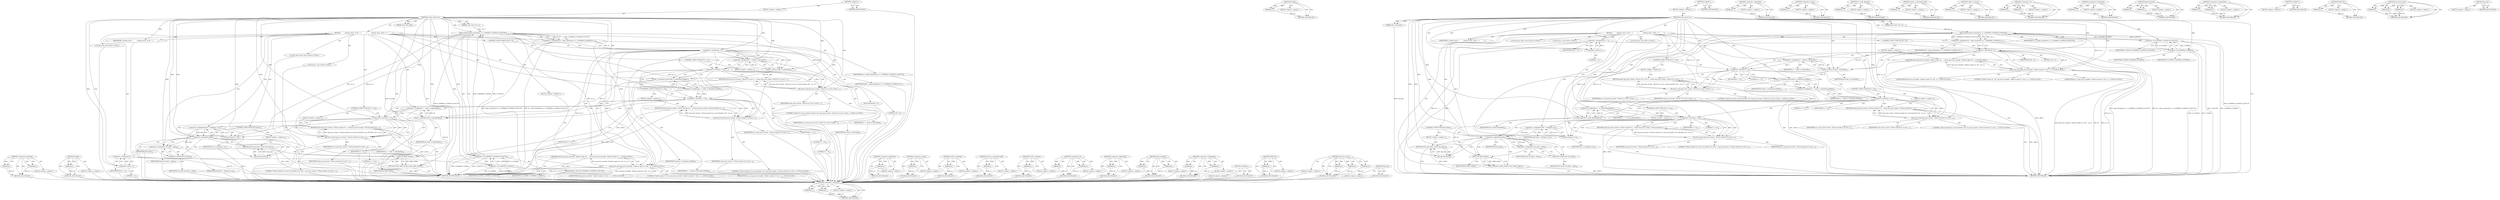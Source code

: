 digraph "log_oom" {
vulnerable_146 [label=<(METHOD,&lt;operator&gt;.lessThan)>];
vulnerable_147 [label=<(PARAM,p1)>];
vulnerable_148 [label=<(PARAM,p2)>];
vulnerable_149 [label=<(BLOCK,&lt;empty&gt;,&lt;empty&gt;)>];
vulnerable_150 [label=<(METHOD_RETURN,ANY)>];
vulnerable_169 [label=<(METHOD,strdup)>];
vulnerable_170 [label=<(PARAM,p1)>];
vulnerable_171 [label=<(BLOCK,&lt;empty&gt;,&lt;empty&gt;)>];
vulnerable_172 [label=<(METHOD_RETURN,ANY)>];
vulnerable_6 [label=<(METHOD,&lt;global&gt;)<SUB>1</SUB>>];
vulnerable_7 [label=<(BLOCK,&lt;empty&gt;,&lt;empty&gt;)<SUB>1</SUB>>];
vulnerable_8 [label=<(METHOD,verify_source_vc)<SUB>1</SUB>>];
vulnerable_9 [label=<(PARAM,char **ret_path)<SUB>1</SUB>>];
vulnerable_10 [label=<(PARAM,const char *src_vc)<SUB>1</SUB>>];
vulnerable_11 [label=<(BLOCK,{
        _cleanup_close_ int fd = -1;
        ...,{
        _cleanup_close_ int fd = -1;
        ...)<SUB>1</SUB>>];
vulnerable_12 [label=<(IDENTIFIER,_cleanup_close_,{
        _cleanup_close_ int fd = -1;
        ...)<SUB>2</SUB>>];
vulnerable_13 [label="<(LOCAL,int fd: int)<SUB>2</SUB>>"];
vulnerable_14 [label=<(&lt;operator&gt;.assignment,fd = -1)<SUB>2</SUB>>];
vulnerable_15 [label=<(IDENTIFIER,fd,fd = -1)<SUB>2</SUB>>];
vulnerable_16 [label=<(&lt;operator&gt;.minus,-1)<SUB>2</SUB>>];
vulnerable_17 [label=<(LITERAL,1,-1)<SUB>2</SUB>>];
vulnerable_18 [label="<(LOCAL,char* path: char*)<SUB>3</SUB>>"];
vulnerable_19 [label="<(LOCAL,int r: int)<SUB>4</SUB>>"];
vulnerable_20 [label=<(&lt;operator&gt;.assignment,fd = open_terminal(src_vc, O_RDWR|O_CLOEXEC|O_N...)<SUB>6</SUB>>];
vulnerable_21 [label=<(IDENTIFIER,fd,fd = open_terminal(src_vc, O_RDWR|O_CLOEXEC|O_N...)<SUB>6</SUB>>];
vulnerable_22 [label=<(open_terminal,open_terminal(src_vc, O_RDWR|O_CLOEXEC|O_NOCTTY))<SUB>6</SUB>>];
vulnerable_23 [label=<(IDENTIFIER,src_vc,open_terminal(src_vc, O_RDWR|O_CLOEXEC|O_NOCTTY))<SUB>6</SUB>>];
vulnerable_24 [label=<(&lt;operator&gt;.or,O_RDWR|O_CLOEXEC|O_NOCTTY)<SUB>6</SUB>>];
vulnerable_25 [label=<(&lt;operator&gt;.or,O_RDWR|O_CLOEXEC)<SUB>6</SUB>>];
vulnerable_26 [label=<(IDENTIFIER,O_RDWR,O_RDWR|O_CLOEXEC)<SUB>6</SUB>>];
vulnerable_27 [label=<(IDENTIFIER,O_CLOEXEC,O_RDWR|O_CLOEXEC)<SUB>6</SUB>>];
vulnerable_28 [label=<(IDENTIFIER,O_NOCTTY,O_RDWR|O_CLOEXEC|O_NOCTTY)<SUB>6</SUB>>];
vulnerable_29 [label=<(CONTROL_STRUCTURE,IF,if (fd &lt; 0))<SUB>7</SUB>>];
vulnerable_30 [label=<(&lt;operator&gt;.lessThan,fd &lt; 0)<SUB>7</SUB>>];
vulnerable_31 [label=<(IDENTIFIER,fd,fd &lt; 0)<SUB>7</SUB>>];
vulnerable_32 [label=<(LITERAL,0,fd &lt; 0)<SUB>7</SUB>>];
vulnerable_33 [label=<(BLOCK,&lt;empty&gt;,&lt;empty&gt;)<SUB>8</SUB>>];
vulnerable_34 [label="<(RETURN,return log_error_errno(fd, &quot;Failed to open %s: ...,return log_error_errno(fd, &quot;Failed to open %s: ...)<SUB>8</SUB>>"];
vulnerable_35 [label="<(log_error_errno,log_error_errno(fd, &quot;Failed to open %s: %m&quot;, sr...)<SUB>8</SUB>>"];
vulnerable_36 [label="<(IDENTIFIER,fd,log_error_errno(fd, &quot;Failed to open %s: %m&quot;, sr...)<SUB>8</SUB>>"];
vulnerable_37 [label="<(LITERAL,&quot;Failed to open %s: %m&quot;,log_error_errno(fd, &quot;Failed to open %s: %m&quot;, sr...)<SUB>8</SUB>>"];
vulnerable_38 [label="<(IDENTIFIER,src_vc,log_error_errno(fd, &quot;Failed to open %s: %m&quot;, sr...)<SUB>8</SUB>>"];
vulnerable_39 [label=<(&lt;operator&gt;.assignment,r = verify_vc_device(fd))<SUB>10</SUB>>];
vulnerable_40 [label=<(IDENTIFIER,r,r = verify_vc_device(fd))<SUB>10</SUB>>];
vulnerable_41 [label=<(verify_vc_device,verify_vc_device(fd))<SUB>10</SUB>>];
vulnerable_42 [label=<(IDENTIFIER,fd,verify_vc_device(fd))<SUB>10</SUB>>];
vulnerable_43 [label=<(CONTROL_STRUCTURE,IF,if (r &lt; 0))<SUB>11</SUB>>];
vulnerable_44 [label=<(&lt;operator&gt;.lessThan,r &lt; 0)<SUB>11</SUB>>];
vulnerable_45 [label=<(IDENTIFIER,r,r &lt; 0)<SUB>11</SUB>>];
vulnerable_46 [label=<(LITERAL,0,r &lt; 0)<SUB>11</SUB>>];
vulnerable_47 [label=<(BLOCK,&lt;empty&gt;,&lt;empty&gt;)<SUB>12</SUB>>];
vulnerable_48 [label=<(RETURN,return log_error_errno(r, &quot;Device %s is not a v...,return log_error_errno(r, &quot;Device %s is not a v...)<SUB>12</SUB>>];
vulnerable_49 [label=<(log_error_errno,log_error_errno(r, &quot;Device %s is not a virtual ...)<SUB>12</SUB>>];
vulnerable_50 [label=<(IDENTIFIER,r,log_error_errno(r, &quot;Device %s is not a virtual ...)<SUB>12</SUB>>];
vulnerable_51 [label="<(LITERAL,&quot;Device %s is not a virtual console: %m&quot;,log_error_errno(r, &quot;Device %s is not a virtual ...)<SUB>12</SUB>>"];
vulnerable_52 [label=<(IDENTIFIER,src_vc,log_error_errno(r, &quot;Device %s is not a virtual ...)<SUB>12</SUB>>];
vulnerable_53 [label=<(&lt;operator&gt;.assignment,r = verify_vc_allocation_byfd(fd))<SUB>14</SUB>>];
vulnerable_54 [label=<(IDENTIFIER,r,r = verify_vc_allocation_byfd(fd))<SUB>14</SUB>>];
vulnerable_55 [label=<(verify_vc_allocation_byfd,verify_vc_allocation_byfd(fd))<SUB>14</SUB>>];
vulnerable_56 [label=<(IDENTIFIER,fd,verify_vc_allocation_byfd(fd))<SUB>14</SUB>>];
vulnerable_57 [label=<(CONTROL_STRUCTURE,IF,if (r &lt; 0))<SUB>15</SUB>>];
vulnerable_58 [label=<(&lt;operator&gt;.lessThan,r &lt; 0)<SUB>15</SUB>>];
vulnerable_59 [label=<(IDENTIFIER,r,r &lt; 0)<SUB>15</SUB>>];
vulnerable_60 [label=<(LITERAL,0,r &lt; 0)<SUB>15</SUB>>];
vulnerable_61 [label=<(BLOCK,&lt;empty&gt;,&lt;empty&gt;)<SUB>16</SUB>>];
vulnerable_62 [label=<(RETURN,return log_error_errno(r, &quot;Virtual console %s i...,return log_error_errno(r, &quot;Virtual console %s i...)<SUB>16</SUB>>];
vulnerable_63 [label=<(log_error_errno,log_error_errno(r, &quot;Virtual console %s is not a...)<SUB>16</SUB>>];
vulnerable_64 [label=<(IDENTIFIER,r,log_error_errno(r, &quot;Virtual console %s is not a...)<SUB>16</SUB>>];
vulnerable_65 [label="<(LITERAL,&quot;Virtual console %s is not allocated: %m&quot;,log_error_errno(r, &quot;Virtual console %s is not a...)<SUB>16</SUB>>"];
vulnerable_66 [label=<(IDENTIFIER,src_vc,log_error_errno(r, &quot;Virtual console %s is not a...)<SUB>16</SUB>>];
vulnerable_67 [label=<(&lt;operator&gt;.assignment,r = verify_vc_kbmode(fd))<SUB>18</SUB>>];
vulnerable_68 [label=<(IDENTIFIER,r,r = verify_vc_kbmode(fd))<SUB>18</SUB>>];
vulnerable_69 [label=<(verify_vc_kbmode,verify_vc_kbmode(fd))<SUB>18</SUB>>];
vulnerable_70 [label=<(IDENTIFIER,fd,verify_vc_kbmode(fd))<SUB>18</SUB>>];
vulnerable_71 [label=<(CONTROL_STRUCTURE,IF,if (r &lt; 0))<SUB>19</SUB>>];
vulnerable_72 [label=<(&lt;operator&gt;.lessThan,r &lt; 0)<SUB>19</SUB>>];
vulnerable_73 [label=<(IDENTIFIER,r,r &lt; 0)<SUB>19</SUB>>];
vulnerable_74 [label=<(LITERAL,0,r &lt; 0)<SUB>19</SUB>>];
vulnerable_75 [label=<(BLOCK,&lt;empty&gt;,&lt;empty&gt;)<SUB>20</SUB>>];
vulnerable_76 [label=<(RETURN,return log_error_errno(r, &quot;Virtual console %s i...,return log_error_errno(r, &quot;Virtual console %s i...)<SUB>20</SUB>>];
vulnerable_77 [label=<(log_error_errno,log_error_errno(r, &quot;Virtual console %s is not i...)<SUB>20</SUB>>];
vulnerable_78 [label=<(IDENTIFIER,r,log_error_errno(r, &quot;Virtual console %s is not i...)<SUB>20</SUB>>];
vulnerable_79 [label=<(LITERAL,&quot;Virtual console %s is not in K_XLATE or K_UNIC...,log_error_errno(r, &quot;Virtual console %s is not i...)<SUB>20</SUB>>];
vulnerable_80 [label=<(IDENTIFIER,src_vc,log_error_errno(r, &quot;Virtual console %s is not i...)<SUB>20</SUB>>];
vulnerable_81 [label=<(&lt;operator&gt;.assignment,path = strdup(src_vc))<SUB>22</SUB>>];
vulnerable_82 [label=<(IDENTIFIER,path,path = strdup(src_vc))<SUB>22</SUB>>];
vulnerable_83 [label=<(strdup,strdup(src_vc))<SUB>22</SUB>>];
vulnerable_84 [label=<(IDENTIFIER,src_vc,strdup(src_vc))<SUB>22</SUB>>];
vulnerable_85 [label=<(CONTROL_STRUCTURE,IF,if (!path))<SUB>23</SUB>>];
vulnerable_86 [label=<(&lt;operator&gt;.logicalNot,!path)<SUB>23</SUB>>];
vulnerable_87 [label=<(IDENTIFIER,path,!path)<SUB>23</SUB>>];
vulnerable_88 [label=<(BLOCK,&lt;empty&gt;,&lt;empty&gt;)<SUB>24</SUB>>];
vulnerable_89 [label=<(RETURN,return log_oom();,return log_oom();)<SUB>24</SUB>>];
vulnerable_90 [label=<(log_oom,log_oom())<SUB>24</SUB>>];
vulnerable_91 [label=<(&lt;operator&gt;.assignment,*ret_path = path)<SUB>26</SUB>>];
vulnerable_92 [label=<(&lt;operator&gt;.indirection,*ret_path)<SUB>26</SUB>>];
vulnerable_93 [label=<(IDENTIFIER,ret_path,*ret_path = path)<SUB>26</SUB>>];
vulnerable_94 [label=<(IDENTIFIER,path,*ret_path = path)<SUB>26</SUB>>];
vulnerable_95 [label=<(RETURN,return TAKE_FD(fd);,return TAKE_FD(fd);)<SUB>27</SUB>>];
vulnerable_96 [label=<(TAKE_FD,TAKE_FD(fd))<SUB>27</SUB>>];
vulnerable_97 [label=<(IDENTIFIER,fd,TAKE_FD(fd))<SUB>27</SUB>>];
vulnerable_98 [label=<(METHOD_RETURN,int)<SUB>1</SUB>>];
vulnerable_100 [label=<(METHOD_RETURN,ANY)<SUB>1</SUB>>];
vulnerable_173 [label=<(METHOD,&lt;operator&gt;.logicalNot)>];
vulnerable_174 [label=<(PARAM,p1)>];
vulnerable_175 [label=<(BLOCK,&lt;empty&gt;,&lt;empty&gt;)>];
vulnerable_176 [label=<(METHOD_RETURN,ANY)>];
vulnerable_132 [label=<(METHOD,&lt;operator&gt;.minus)>];
vulnerable_133 [label=<(PARAM,p1)>];
vulnerable_134 [label=<(BLOCK,&lt;empty&gt;,&lt;empty&gt;)>];
vulnerable_135 [label=<(METHOD_RETURN,ANY)>];
vulnerable_165 [label=<(METHOD,verify_vc_kbmode)>];
vulnerable_166 [label=<(PARAM,p1)>];
vulnerable_167 [label=<(BLOCK,&lt;empty&gt;,&lt;empty&gt;)>];
vulnerable_168 [label=<(METHOD_RETURN,ANY)>];
vulnerable_161 [label=<(METHOD,verify_vc_allocation_byfd)>];
vulnerable_162 [label=<(PARAM,p1)>];
vulnerable_163 [label=<(BLOCK,&lt;empty&gt;,&lt;empty&gt;)>];
vulnerable_164 [label=<(METHOD_RETURN,ANY)>];
vulnerable_157 [label=<(METHOD,verify_vc_device)>];
vulnerable_158 [label=<(PARAM,p1)>];
vulnerable_159 [label=<(BLOCK,&lt;empty&gt;,&lt;empty&gt;)>];
vulnerable_160 [label=<(METHOD_RETURN,ANY)>];
vulnerable_141 [label=<(METHOD,&lt;operator&gt;.or)>];
vulnerable_142 [label=<(PARAM,p1)>];
vulnerable_143 [label=<(PARAM,p2)>];
vulnerable_144 [label=<(BLOCK,&lt;empty&gt;,&lt;empty&gt;)>];
vulnerable_145 [label=<(METHOD_RETURN,ANY)>];
vulnerable_180 [label=<(METHOD,&lt;operator&gt;.indirection)>];
vulnerable_181 [label=<(PARAM,p1)>];
vulnerable_182 [label=<(BLOCK,&lt;empty&gt;,&lt;empty&gt;)>];
vulnerable_183 [label=<(METHOD_RETURN,ANY)>];
vulnerable_136 [label=<(METHOD,open_terminal)>];
vulnerable_137 [label=<(PARAM,p1)>];
vulnerable_138 [label=<(PARAM,p2)>];
vulnerable_139 [label=<(BLOCK,&lt;empty&gt;,&lt;empty&gt;)>];
vulnerable_140 [label=<(METHOD_RETURN,ANY)>];
vulnerable_127 [label=<(METHOD,&lt;operator&gt;.assignment)>];
vulnerable_128 [label=<(PARAM,p1)>];
vulnerable_129 [label=<(PARAM,p2)>];
vulnerable_130 [label=<(BLOCK,&lt;empty&gt;,&lt;empty&gt;)>];
vulnerable_131 [label=<(METHOD_RETURN,ANY)>];
vulnerable_121 [label=<(METHOD,&lt;global&gt;)<SUB>1</SUB>>];
vulnerable_122 [label=<(BLOCK,&lt;empty&gt;,&lt;empty&gt;)>];
vulnerable_123 [label=<(METHOD_RETURN,ANY)>];
vulnerable_184 [label=<(METHOD,TAKE_FD)>];
vulnerable_185 [label=<(PARAM,p1)>];
vulnerable_186 [label=<(BLOCK,&lt;empty&gt;,&lt;empty&gt;)>];
vulnerable_187 [label=<(METHOD_RETURN,ANY)>];
vulnerable_151 [label=<(METHOD,log_error_errno)>];
vulnerable_152 [label=<(PARAM,p1)>];
vulnerable_153 [label=<(PARAM,p2)>];
vulnerable_154 [label=<(PARAM,p3)>];
vulnerable_155 [label=<(BLOCK,&lt;empty&gt;,&lt;empty&gt;)>];
vulnerable_156 [label=<(METHOD_RETURN,ANY)>];
vulnerable_177 [label=<(METHOD,log_oom)>];
vulnerable_178 [label=<(BLOCK,&lt;empty&gt;,&lt;empty&gt;)>];
vulnerable_179 [label=<(METHOD_RETURN,ANY)>];
fixed_146 [label=<(METHOD,&lt;operator&gt;.lessThan)>];
fixed_147 [label=<(PARAM,p1)>];
fixed_148 [label=<(PARAM,p2)>];
fixed_149 [label=<(BLOCK,&lt;empty&gt;,&lt;empty&gt;)>];
fixed_150 [label=<(METHOD_RETURN,ANY)>];
fixed_169 [label=<(METHOD,strdup)>];
fixed_170 [label=<(PARAM,p1)>];
fixed_171 [label=<(BLOCK,&lt;empty&gt;,&lt;empty&gt;)>];
fixed_172 [label=<(METHOD_RETURN,ANY)>];
fixed_6 [label=<(METHOD,&lt;global&gt;)<SUB>1</SUB>>];
fixed_7 [label=<(BLOCK,&lt;empty&gt;,&lt;empty&gt;)<SUB>1</SUB>>];
fixed_8 [label=<(METHOD,verify_source_vc)<SUB>1</SUB>>];
fixed_9 [label=<(PARAM,char **ret_path)<SUB>1</SUB>>];
fixed_10 [label=<(PARAM,const char *src_vc)<SUB>1</SUB>>];
fixed_11 [label=<(BLOCK,{
        _cleanup_close_ int fd = -1;
        ...,{
        _cleanup_close_ int fd = -1;
        ...)<SUB>1</SUB>>];
fixed_12 [label=<(IDENTIFIER,_cleanup_close_,{
        _cleanup_close_ int fd = -1;
        ...)<SUB>2</SUB>>];
fixed_13 [label="<(LOCAL,int fd: int)<SUB>2</SUB>>"];
fixed_14 [label=<(&lt;operator&gt;.assignment,fd = -1)<SUB>2</SUB>>];
fixed_15 [label=<(IDENTIFIER,fd,fd = -1)<SUB>2</SUB>>];
fixed_16 [label=<(&lt;operator&gt;.minus,-1)<SUB>2</SUB>>];
fixed_17 [label=<(LITERAL,1,-1)<SUB>2</SUB>>];
fixed_18 [label="<(LOCAL,char* path: char*)<SUB>3</SUB>>"];
fixed_19 [label="<(LOCAL,int r: int)<SUB>4</SUB>>"];
fixed_20 [label=<(&lt;operator&gt;.assignment,fd = open_terminal(src_vc, O_RDWR|O_CLOEXEC|O_N...)<SUB>6</SUB>>];
fixed_21 [label=<(IDENTIFIER,fd,fd = open_terminal(src_vc, O_RDWR|O_CLOEXEC|O_N...)<SUB>6</SUB>>];
fixed_22 [label=<(open_terminal,open_terminal(src_vc, O_RDWR|O_CLOEXEC|O_NOCTTY))<SUB>6</SUB>>];
fixed_23 [label=<(IDENTIFIER,src_vc,open_terminal(src_vc, O_RDWR|O_CLOEXEC|O_NOCTTY))<SUB>6</SUB>>];
fixed_24 [label=<(&lt;operator&gt;.or,O_RDWR|O_CLOEXEC|O_NOCTTY)<SUB>6</SUB>>];
fixed_25 [label=<(&lt;operator&gt;.or,O_RDWR|O_CLOEXEC)<SUB>6</SUB>>];
fixed_26 [label=<(IDENTIFIER,O_RDWR,O_RDWR|O_CLOEXEC)<SUB>6</SUB>>];
fixed_27 [label=<(IDENTIFIER,O_CLOEXEC,O_RDWR|O_CLOEXEC)<SUB>6</SUB>>];
fixed_28 [label=<(IDENTIFIER,O_NOCTTY,O_RDWR|O_CLOEXEC|O_NOCTTY)<SUB>6</SUB>>];
fixed_29 [label=<(CONTROL_STRUCTURE,IF,if (fd &lt; 0))<SUB>7</SUB>>];
fixed_30 [label=<(&lt;operator&gt;.lessThan,fd &lt; 0)<SUB>7</SUB>>];
fixed_31 [label=<(IDENTIFIER,fd,fd &lt; 0)<SUB>7</SUB>>];
fixed_32 [label=<(LITERAL,0,fd &lt; 0)<SUB>7</SUB>>];
fixed_33 [label=<(BLOCK,&lt;empty&gt;,&lt;empty&gt;)<SUB>8</SUB>>];
fixed_34 [label="<(RETURN,return log_error_errno(fd, &quot;Failed to open %s: ...,return log_error_errno(fd, &quot;Failed to open %s: ...)<SUB>8</SUB>>"];
fixed_35 [label="<(log_error_errno,log_error_errno(fd, &quot;Failed to open %s: %m&quot;, sr...)<SUB>8</SUB>>"];
fixed_36 [label="<(IDENTIFIER,fd,log_error_errno(fd, &quot;Failed to open %s: %m&quot;, sr...)<SUB>8</SUB>>"];
fixed_37 [label="<(LITERAL,&quot;Failed to open %s: %m&quot;,log_error_errno(fd, &quot;Failed to open %s: %m&quot;, sr...)<SUB>8</SUB>>"];
fixed_38 [label="<(IDENTIFIER,src_vc,log_error_errno(fd, &quot;Failed to open %s: %m&quot;, sr...)<SUB>8</SUB>>"];
fixed_39 [label=<(&lt;operator&gt;.assignment,r = verify_vc_device(fd))<SUB>10</SUB>>];
fixed_40 [label=<(IDENTIFIER,r,r = verify_vc_device(fd))<SUB>10</SUB>>];
fixed_41 [label=<(verify_vc_device,verify_vc_device(fd))<SUB>10</SUB>>];
fixed_42 [label=<(IDENTIFIER,fd,verify_vc_device(fd))<SUB>10</SUB>>];
fixed_43 [label=<(CONTROL_STRUCTURE,IF,if (r &lt; 0))<SUB>11</SUB>>];
fixed_44 [label=<(&lt;operator&gt;.lessThan,r &lt; 0)<SUB>11</SUB>>];
fixed_45 [label=<(IDENTIFIER,r,r &lt; 0)<SUB>11</SUB>>];
fixed_46 [label=<(LITERAL,0,r &lt; 0)<SUB>11</SUB>>];
fixed_47 [label=<(BLOCK,&lt;empty&gt;,&lt;empty&gt;)<SUB>12</SUB>>];
fixed_48 [label=<(RETURN,return log_error_errno(r, &quot;Device %s is not a v...,return log_error_errno(r, &quot;Device %s is not a v...)<SUB>12</SUB>>];
fixed_49 [label=<(log_error_errno,log_error_errno(r, &quot;Device %s is not a virtual ...)<SUB>12</SUB>>];
fixed_50 [label=<(IDENTIFIER,r,log_error_errno(r, &quot;Device %s is not a virtual ...)<SUB>12</SUB>>];
fixed_51 [label="<(LITERAL,&quot;Device %s is not a virtual console: %m&quot;,log_error_errno(r, &quot;Device %s is not a virtual ...)<SUB>12</SUB>>"];
fixed_52 [label=<(IDENTIFIER,src_vc,log_error_errno(r, &quot;Device %s is not a virtual ...)<SUB>12</SUB>>];
fixed_53 [label=<(&lt;operator&gt;.assignment,r = verify_vc_allocation_byfd(fd))<SUB>14</SUB>>];
fixed_54 [label=<(IDENTIFIER,r,r = verify_vc_allocation_byfd(fd))<SUB>14</SUB>>];
fixed_55 [label=<(verify_vc_allocation_byfd,verify_vc_allocation_byfd(fd))<SUB>14</SUB>>];
fixed_56 [label=<(IDENTIFIER,fd,verify_vc_allocation_byfd(fd))<SUB>14</SUB>>];
fixed_57 [label=<(CONTROL_STRUCTURE,IF,if (r &lt; 0))<SUB>15</SUB>>];
fixed_58 [label=<(&lt;operator&gt;.lessThan,r &lt; 0)<SUB>15</SUB>>];
fixed_59 [label=<(IDENTIFIER,r,r &lt; 0)<SUB>15</SUB>>];
fixed_60 [label=<(LITERAL,0,r &lt; 0)<SUB>15</SUB>>];
fixed_61 [label=<(BLOCK,&lt;empty&gt;,&lt;empty&gt;)<SUB>16</SUB>>];
fixed_62 [label=<(RETURN,return log_error_errno(r, &quot;Virtual console %s i...,return log_error_errno(r, &quot;Virtual console %s i...)<SUB>16</SUB>>];
fixed_63 [label=<(log_error_errno,log_error_errno(r, &quot;Virtual console %s is not a...)<SUB>16</SUB>>];
fixed_64 [label=<(IDENTIFIER,r,log_error_errno(r, &quot;Virtual console %s is not a...)<SUB>16</SUB>>];
fixed_65 [label="<(LITERAL,&quot;Virtual console %s is not allocated: %m&quot;,log_error_errno(r, &quot;Virtual console %s is not a...)<SUB>16</SUB>>"];
fixed_66 [label=<(IDENTIFIER,src_vc,log_error_errno(r, &quot;Virtual console %s is not a...)<SUB>16</SUB>>];
fixed_67 [label=<(&lt;operator&gt;.assignment,r = vt_verify_kbmode(fd))<SUB>18</SUB>>];
fixed_68 [label=<(IDENTIFIER,r,r = vt_verify_kbmode(fd))<SUB>18</SUB>>];
fixed_69 [label=<(vt_verify_kbmode,vt_verify_kbmode(fd))<SUB>18</SUB>>];
fixed_70 [label=<(IDENTIFIER,fd,vt_verify_kbmode(fd))<SUB>18</SUB>>];
fixed_71 [label=<(CONTROL_STRUCTURE,IF,if (r &lt; 0))<SUB>19</SUB>>];
fixed_72 [label=<(&lt;operator&gt;.lessThan,r &lt; 0)<SUB>19</SUB>>];
fixed_73 [label=<(IDENTIFIER,r,r &lt; 0)<SUB>19</SUB>>];
fixed_74 [label=<(LITERAL,0,r &lt; 0)<SUB>19</SUB>>];
fixed_75 [label=<(BLOCK,&lt;empty&gt;,&lt;empty&gt;)<SUB>20</SUB>>];
fixed_76 [label=<(RETURN,return log_error_errno(r, &quot;Virtual console %s i...,return log_error_errno(r, &quot;Virtual console %s i...)<SUB>20</SUB>>];
fixed_77 [label=<(log_error_errno,log_error_errno(r, &quot;Virtual console %s is not i...)<SUB>20</SUB>>];
fixed_78 [label=<(IDENTIFIER,r,log_error_errno(r, &quot;Virtual console %s is not i...)<SUB>20</SUB>>];
fixed_79 [label=<(LITERAL,&quot;Virtual console %s is not in K_XLATE or K_UNIC...,log_error_errno(r, &quot;Virtual console %s is not i...)<SUB>20</SUB>>];
fixed_80 [label=<(IDENTIFIER,src_vc,log_error_errno(r, &quot;Virtual console %s is not i...)<SUB>20</SUB>>];
fixed_81 [label=<(&lt;operator&gt;.assignment,path = strdup(src_vc))<SUB>22</SUB>>];
fixed_82 [label=<(IDENTIFIER,path,path = strdup(src_vc))<SUB>22</SUB>>];
fixed_83 [label=<(strdup,strdup(src_vc))<SUB>22</SUB>>];
fixed_84 [label=<(IDENTIFIER,src_vc,strdup(src_vc))<SUB>22</SUB>>];
fixed_85 [label=<(CONTROL_STRUCTURE,IF,if (!path))<SUB>23</SUB>>];
fixed_86 [label=<(&lt;operator&gt;.logicalNot,!path)<SUB>23</SUB>>];
fixed_87 [label=<(IDENTIFIER,path,!path)<SUB>23</SUB>>];
fixed_88 [label=<(BLOCK,&lt;empty&gt;,&lt;empty&gt;)<SUB>24</SUB>>];
fixed_89 [label=<(RETURN,return log_oom();,return log_oom();)<SUB>24</SUB>>];
fixed_90 [label=<(log_oom,log_oom())<SUB>24</SUB>>];
fixed_91 [label=<(&lt;operator&gt;.assignment,*ret_path = path)<SUB>26</SUB>>];
fixed_92 [label=<(&lt;operator&gt;.indirection,*ret_path)<SUB>26</SUB>>];
fixed_93 [label=<(IDENTIFIER,ret_path,*ret_path = path)<SUB>26</SUB>>];
fixed_94 [label=<(IDENTIFIER,path,*ret_path = path)<SUB>26</SUB>>];
fixed_95 [label=<(RETURN,return TAKE_FD(fd);,return TAKE_FD(fd);)<SUB>27</SUB>>];
fixed_96 [label=<(TAKE_FD,TAKE_FD(fd))<SUB>27</SUB>>];
fixed_97 [label=<(IDENTIFIER,fd,TAKE_FD(fd))<SUB>27</SUB>>];
fixed_98 [label=<(METHOD_RETURN,int)<SUB>1</SUB>>];
fixed_100 [label=<(METHOD_RETURN,ANY)<SUB>1</SUB>>];
fixed_173 [label=<(METHOD,&lt;operator&gt;.logicalNot)>];
fixed_174 [label=<(PARAM,p1)>];
fixed_175 [label=<(BLOCK,&lt;empty&gt;,&lt;empty&gt;)>];
fixed_176 [label=<(METHOD_RETURN,ANY)>];
fixed_132 [label=<(METHOD,&lt;operator&gt;.minus)>];
fixed_133 [label=<(PARAM,p1)>];
fixed_134 [label=<(BLOCK,&lt;empty&gt;,&lt;empty&gt;)>];
fixed_135 [label=<(METHOD_RETURN,ANY)>];
fixed_165 [label=<(METHOD,vt_verify_kbmode)>];
fixed_166 [label=<(PARAM,p1)>];
fixed_167 [label=<(BLOCK,&lt;empty&gt;,&lt;empty&gt;)>];
fixed_168 [label=<(METHOD_RETURN,ANY)>];
fixed_161 [label=<(METHOD,verify_vc_allocation_byfd)>];
fixed_162 [label=<(PARAM,p1)>];
fixed_163 [label=<(BLOCK,&lt;empty&gt;,&lt;empty&gt;)>];
fixed_164 [label=<(METHOD_RETURN,ANY)>];
fixed_157 [label=<(METHOD,verify_vc_device)>];
fixed_158 [label=<(PARAM,p1)>];
fixed_159 [label=<(BLOCK,&lt;empty&gt;,&lt;empty&gt;)>];
fixed_160 [label=<(METHOD_RETURN,ANY)>];
fixed_141 [label=<(METHOD,&lt;operator&gt;.or)>];
fixed_142 [label=<(PARAM,p1)>];
fixed_143 [label=<(PARAM,p2)>];
fixed_144 [label=<(BLOCK,&lt;empty&gt;,&lt;empty&gt;)>];
fixed_145 [label=<(METHOD_RETURN,ANY)>];
fixed_180 [label=<(METHOD,&lt;operator&gt;.indirection)>];
fixed_181 [label=<(PARAM,p1)>];
fixed_182 [label=<(BLOCK,&lt;empty&gt;,&lt;empty&gt;)>];
fixed_183 [label=<(METHOD_RETURN,ANY)>];
fixed_136 [label=<(METHOD,open_terminal)>];
fixed_137 [label=<(PARAM,p1)>];
fixed_138 [label=<(PARAM,p2)>];
fixed_139 [label=<(BLOCK,&lt;empty&gt;,&lt;empty&gt;)>];
fixed_140 [label=<(METHOD_RETURN,ANY)>];
fixed_127 [label=<(METHOD,&lt;operator&gt;.assignment)>];
fixed_128 [label=<(PARAM,p1)>];
fixed_129 [label=<(PARAM,p2)>];
fixed_130 [label=<(BLOCK,&lt;empty&gt;,&lt;empty&gt;)>];
fixed_131 [label=<(METHOD_RETURN,ANY)>];
fixed_121 [label=<(METHOD,&lt;global&gt;)<SUB>1</SUB>>];
fixed_122 [label=<(BLOCK,&lt;empty&gt;,&lt;empty&gt;)>];
fixed_123 [label=<(METHOD_RETURN,ANY)>];
fixed_184 [label=<(METHOD,TAKE_FD)>];
fixed_185 [label=<(PARAM,p1)>];
fixed_186 [label=<(BLOCK,&lt;empty&gt;,&lt;empty&gt;)>];
fixed_187 [label=<(METHOD_RETURN,ANY)>];
fixed_151 [label=<(METHOD,log_error_errno)>];
fixed_152 [label=<(PARAM,p1)>];
fixed_153 [label=<(PARAM,p2)>];
fixed_154 [label=<(PARAM,p3)>];
fixed_155 [label=<(BLOCK,&lt;empty&gt;,&lt;empty&gt;)>];
fixed_156 [label=<(METHOD_RETURN,ANY)>];
fixed_177 [label=<(METHOD,log_oom)>];
fixed_178 [label=<(BLOCK,&lt;empty&gt;,&lt;empty&gt;)>];
fixed_179 [label=<(METHOD_RETURN,ANY)>];
vulnerable_146 -> vulnerable_147  [key=0, label="AST: "];
vulnerable_146 -> vulnerable_147  [key=1, label="DDG: "];
vulnerable_146 -> vulnerable_149  [key=0, label="AST: "];
vulnerable_146 -> vulnerable_148  [key=0, label="AST: "];
vulnerable_146 -> vulnerable_148  [key=1, label="DDG: "];
vulnerable_146 -> vulnerable_150  [key=0, label="AST: "];
vulnerable_146 -> vulnerable_150  [key=1, label="CFG: "];
vulnerable_147 -> vulnerable_150  [key=0, label="DDG: p1"];
vulnerable_148 -> vulnerable_150  [key=0, label="DDG: p2"];
vulnerable_149 -> fixed_146  [key=0];
vulnerable_150 -> fixed_146  [key=0];
vulnerable_169 -> vulnerable_170  [key=0, label="AST: "];
vulnerable_169 -> vulnerable_170  [key=1, label="DDG: "];
vulnerable_169 -> vulnerable_171  [key=0, label="AST: "];
vulnerable_169 -> vulnerable_172  [key=0, label="AST: "];
vulnerable_169 -> vulnerable_172  [key=1, label="CFG: "];
vulnerable_170 -> vulnerable_172  [key=0, label="DDG: p1"];
vulnerable_171 -> fixed_146  [key=0];
vulnerable_172 -> fixed_146  [key=0];
vulnerable_6 -> vulnerable_7  [key=0, label="AST: "];
vulnerable_6 -> vulnerable_100  [key=0, label="AST: "];
vulnerable_6 -> vulnerable_100  [key=1, label="CFG: "];
vulnerable_7 -> vulnerable_8  [key=0, label="AST: "];
vulnerable_8 -> vulnerable_9  [key=0, label="AST: "];
vulnerable_8 -> vulnerable_9  [key=1, label="DDG: "];
vulnerable_8 -> vulnerable_10  [key=0, label="AST: "];
vulnerable_8 -> vulnerable_10  [key=1, label="DDG: "];
vulnerable_8 -> vulnerable_11  [key=0, label="AST: "];
vulnerable_8 -> vulnerable_98  [key=0, label="AST: "];
vulnerable_8 -> vulnerable_16  [key=0, label="CFG: "];
vulnerable_8 -> vulnerable_16  [key=1, label="DDG: "];
vulnerable_8 -> vulnerable_12  [key=0, label="DDG: "];
vulnerable_8 -> vulnerable_91  [key=0, label="DDG: "];
vulnerable_8 -> vulnerable_22  [key=0, label="DDG: "];
vulnerable_8 -> vulnerable_30  [key=0, label="DDG: "];
vulnerable_8 -> vulnerable_41  [key=0, label="DDG: "];
vulnerable_8 -> vulnerable_44  [key=0, label="DDG: "];
vulnerable_8 -> vulnerable_55  [key=0, label="DDG: "];
vulnerable_8 -> vulnerable_58  [key=0, label="DDG: "];
vulnerable_8 -> vulnerable_69  [key=0, label="DDG: "];
vulnerable_8 -> vulnerable_72  [key=0, label="DDG: "];
vulnerable_8 -> vulnerable_83  [key=0, label="DDG: "];
vulnerable_8 -> vulnerable_86  [key=0, label="DDG: "];
vulnerable_8 -> vulnerable_96  [key=0, label="DDG: "];
vulnerable_8 -> vulnerable_24  [key=0, label="DDG: "];
vulnerable_8 -> vulnerable_90  [key=0, label="DDG: "];
vulnerable_8 -> vulnerable_25  [key=0, label="DDG: "];
vulnerable_8 -> vulnerable_35  [key=0, label="DDG: "];
vulnerable_8 -> vulnerable_49  [key=0, label="DDG: "];
vulnerable_8 -> vulnerable_63  [key=0, label="DDG: "];
vulnerable_8 -> vulnerable_77  [key=0, label="DDG: "];
vulnerable_9 -> vulnerable_98  [key=0, label="DDG: ret_path"];
vulnerable_10 -> vulnerable_22  [key=0, label="DDG: src_vc"];
vulnerable_11 -> vulnerable_12  [key=0, label="AST: "];
vulnerable_11 -> vulnerable_13  [key=0, label="AST: "];
vulnerable_11 -> vulnerable_14  [key=0, label="AST: "];
vulnerable_11 -> vulnerable_18  [key=0, label="AST: "];
vulnerable_11 -> vulnerable_19  [key=0, label="AST: "];
vulnerable_11 -> vulnerable_20  [key=0, label="AST: "];
vulnerable_11 -> vulnerable_29  [key=0, label="AST: "];
vulnerable_11 -> vulnerable_39  [key=0, label="AST: "];
vulnerable_11 -> vulnerable_43  [key=0, label="AST: "];
vulnerable_11 -> vulnerable_53  [key=0, label="AST: "];
vulnerable_11 -> vulnerable_57  [key=0, label="AST: "];
vulnerable_11 -> vulnerable_67  [key=0, label="AST: "];
vulnerable_11 -> vulnerable_71  [key=0, label="AST: "];
vulnerable_11 -> vulnerable_81  [key=0, label="AST: "];
vulnerable_11 -> vulnerable_85  [key=0, label="AST: "];
vulnerable_11 -> vulnerable_91  [key=0, label="AST: "];
vulnerable_11 -> vulnerable_95  [key=0, label="AST: "];
vulnerable_12 -> fixed_146  [key=0];
vulnerable_13 -> fixed_146  [key=0];
vulnerable_14 -> vulnerable_15  [key=0, label="AST: "];
vulnerable_14 -> vulnerable_16  [key=0, label="AST: "];
vulnerable_14 -> vulnerable_25  [key=0, label="CFG: "];
vulnerable_14 -> vulnerable_98  [key=0, label="DDG: -1"];
vulnerable_14 -> vulnerable_98  [key=1, label="DDG: fd = -1"];
vulnerable_15 -> fixed_146  [key=0];
vulnerable_16 -> vulnerable_17  [key=0, label="AST: "];
vulnerable_16 -> vulnerable_14  [key=0, label="CFG: "];
vulnerable_16 -> vulnerable_14  [key=1, label="DDG: 1"];
vulnerable_17 -> fixed_146  [key=0];
vulnerable_18 -> fixed_146  [key=0];
vulnerable_19 -> fixed_146  [key=0];
vulnerable_20 -> vulnerable_21  [key=0, label="AST: "];
vulnerable_20 -> vulnerable_22  [key=0, label="AST: "];
vulnerable_20 -> vulnerable_30  [key=0, label="CFG: "];
vulnerable_20 -> vulnerable_30  [key=1, label="DDG: fd"];
vulnerable_20 -> vulnerable_98  [key=0, label="DDG: open_terminal(src_vc, O_RDWR|O_CLOEXEC|O_NOCTTY)"];
vulnerable_20 -> vulnerable_98  [key=1, label="DDG: fd = open_terminal(src_vc, O_RDWR|O_CLOEXEC|O_NOCTTY)"];
vulnerable_21 -> fixed_146  [key=0];
vulnerable_22 -> vulnerable_23  [key=0, label="AST: "];
vulnerable_22 -> vulnerable_24  [key=0, label="AST: "];
vulnerable_22 -> vulnerable_20  [key=0, label="CFG: "];
vulnerable_22 -> vulnerable_20  [key=1, label="DDG: src_vc"];
vulnerable_22 -> vulnerable_20  [key=2, label="DDG: O_RDWR|O_CLOEXEC|O_NOCTTY"];
vulnerable_22 -> vulnerable_98  [key=0, label="DDG: O_RDWR|O_CLOEXEC|O_NOCTTY"];
vulnerable_22 -> vulnerable_83  [key=0, label="DDG: src_vc"];
vulnerable_22 -> vulnerable_35  [key=0, label="DDG: src_vc"];
vulnerable_22 -> vulnerable_49  [key=0, label="DDG: src_vc"];
vulnerable_22 -> vulnerable_63  [key=0, label="DDG: src_vc"];
vulnerable_22 -> vulnerable_77  [key=0, label="DDG: src_vc"];
vulnerable_23 -> fixed_146  [key=0];
vulnerable_24 -> vulnerable_25  [key=0, label="AST: "];
vulnerable_24 -> vulnerable_28  [key=0, label="AST: "];
vulnerable_24 -> vulnerable_22  [key=0, label="CFG: "];
vulnerable_24 -> vulnerable_22  [key=1, label="DDG: O_RDWR|O_CLOEXEC"];
vulnerable_24 -> vulnerable_22  [key=2, label="DDG: O_NOCTTY"];
vulnerable_24 -> vulnerable_98  [key=0, label="DDG: O_RDWR|O_CLOEXEC"];
vulnerable_24 -> vulnerable_98  [key=1, label="DDG: O_NOCTTY"];
vulnerable_25 -> vulnerable_26  [key=0, label="AST: "];
vulnerable_25 -> vulnerable_27  [key=0, label="AST: "];
vulnerable_25 -> vulnerable_24  [key=0, label="CFG: "];
vulnerable_25 -> vulnerable_24  [key=1, label="DDG: O_RDWR"];
vulnerable_25 -> vulnerable_24  [key=2, label="DDG: O_CLOEXEC"];
vulnerable_25 -> vulnerable_98  [key=0, label="DDG: O_CLOEXEC"];
vulnerable_25 -> vulnerable_98  [key=1, label="DDG: O_RDWR"];
vulnerable_26 -> fixed_146  [key=0];
vulnerable_27 -> fixed_146  [key=0];
vulnerable_28 -> fixed_146  [key=0];
vulnerable_29 -> vulnerable_30  [key=0, label="AST: "];
vulnerable_29 -> vulnerable_33  [key=0, label="AST: "];
vulnerable_30 -> vulnerable_31  [key=0, label="AST: "];
vulnerable_30 -> vulnerable_32  [key=0, label="AST: "];
vulnerable_30 -> vulnerable_35  [key=0, label="CFG: "];
vulnerable_30 -> vulnerable_35  [key=1, label="DDG: fd"];
vulnerable_30 -> vulnerable_35  [key=2, label="CDG: "];
vulnerable_30 -> vulnerable_41  [key=0, label="CFG: "];
vulnerable_30 -> vulnerable_41  [key=1, label="DDG: fd"];
vulnerable_30 -> vulnerable_41  [key=2, label="CDG: "];
vulnerable_30 -> vulnerable_98  [key=0, label="DDG: fd &lt; 0"];
vulnerable_30 -> vulnerable_34  [key=0, label="CDG: "];
vulnerable_30 -> vulnerable_44  [key=0, label="CDG: "];
vulnerable_30 -> vulnerable_39  [key=0, label="CDG: "];
vulnerable_31 -> fixed_146  [key=0];
vulnerable_32 -> fixed_146  [key=0];
vulnerable_33 -> vulnerable_34  [key=0, label="AST: "];
vulnerable_34 -> vulnerable_35  [key=0, label="AST: "];
vulnerable_34 -> vulnerable_98  [key=0, label="CFG: "];
vulnerable_34 -> vulnerable_98  [key=1, label="DDG: &lt;RET&gt;"];
vulnerable_35 -> vulnerable_36  [key=0, label="AST: "];
vulnerable_35 -> vulnerable_37  [key=0, label="AST: "];
vulnerable_35 -> vulnerable_38  [key=0, label="AST: "];
vulnerable_35 -> vulnerable_34  [key=0, label="CFG: "];
vulnerable_35 -> vulnerable_34  [key=1, label="DDG: log_error_errno(fd, &quot;Failed to open %s: %m&quot;, src_vc)"];
vulnerable_35 -> vulnerable_98  [key=0, label="DDG: fd"];
vulnerable_35 -> vulnerable_98  [key=1, label="DDG: src_vc"];
vulnerable_35 -> vulnerable_98  [key=2, label="DDG: log_error_errno(fd, &quot;Failed to open %s: %m&quot;, src_vc)"];
vulnerable_36 -> fixed_146  [key=0];
vulnerable_37 -> fixed_146  [key=0];
vulnerable_38 -> fixed_146  [key=0];
vulnerable_39 -> vulnerable_40  [key=0, label="AST: "];
vulnerable_39 -> vulnerable_41  [key=0, label="AST: "];
vulnerable_39 -> vulnerable_44  [key=0, label="CFG: "];
vulnerable_39 -> vulnerable_44  [key=1, label="DDG: r"];
vulnerable_40 -> fixed_146  [key=0];
vulnerable_41 -> vulnerable_42  [key=0, label="AST: "];
vulnerable_41 -> vulnerable_39  [key=0, label="CFG: "];
vulnerable_41 -> vulnerable_39  [key=1, label="DDG: fd"];
vulnerable_41 -> vulnerable_55  [key=0, label="DDG: fd"];
vulnerable_42 -> fixed_146  [key=0];
vulnerable_43 -> vulnerable_44  [key=0, label="AST: "];
vulnerable_43 -> vulnerable_47  [key=0, label="AST: "];
vulnerable_44 -> vulnerable_45  [key=0, label="AST: "];
vulnerable_44 -> vulnerable_46  [key=0, label="AST: "];
vulnerable_44 -> vulnerable_49  [key=0, label="CFG: "];
vulnerable_44 -> vulnerable_49  [key=1, label="DDG: r"];
vulnerable_44 -> vulnerable_49  [key=2, label="CDG: "];
vulnerable_44 -> vulnerable_55  [key=0, label="CFG: "];
vulnerable_44 -> vulnerable_55  [key=1, label="CDG: "];
vulnerable_44 -> vulnerable_48  [key=0, label="CDG: "];
vulnerable_44 -> vulnerable_58  [key=0, label="CDG: "];
vulnerable_44 -> vulnerable_53  [key=0, label="CDG: "];
vulnerable_45 -> fixed_146  [key=0];
vulnerable_46 -> fixed_146  [key=0];
vulnerable_47 -> vulnerable_48  [key=0, label="AST: "];
vulnerable_48 -> vulnerable_49  [key=0, label="AST: "];
vulnerable_48 -> vulnerable_98  [key=0, label="CFG: "];
vulnerable_48 -> vulnerable_98  [key=1, label="DDG: &lt;RET&gt;"];
vulnerable_49 -> vulnerable_50  [key=0, label="AST: "];
vulnerable_49 -> vulnerable_51  [key=0, label="AST: "];
vulnerable_49 -> vulnerable_52  [key=0, label="AST: "];
vulnerable_49 -> vulnerable_48  [key=0, label="CFG: "];
vulnerable_49 -> vulnerable_48  [key=1, label="DDG: log_error_errno(r, &quot;Device %s is not a virtual console: %m&quot;, src_vc)"];
vulnerable_50 -> fixed_146  [key=0];
vulnerable_51 -> fixed_146  [key=0];
vulnerable_52 -> fixed_146  [key=0];
vulnerable_53 -> vulnerable_54  [key=0, label="AST: "];
vulnerable_53 -> vulnerable_55  [key=0, label="AST: "];
vulnerable_53 -> vulnerable_58  [key=0, label="CFG: "];
vulnerable_53 -> vulnerable_58  [key=1, label="DDG: r"];
vulnerable_54 -> fixed_146  [key=0];
vulnerable_55 -> vulnerable_56  [key=0, label="AST: "];
vulnerable_55 -> vulnerable_53  [key=0, label="CFG: "];
vulnerable_55 -> vulnerable_53  [key=1, label="DDG: fd"];
vulnerable_55 -> vulnerable_69  [key=0, label="DDG: fd"];
vulnerable_56 -> fixed_146  [key=0];
vulnerable_57 -> vulnerable_58  [key=0, label="AST: "];
vulnerable_57 -> vulnerable_61  [key=0, label="AST: "];
vulnerable_58 -> vulnerable_59  [key=0, label="AST: "];
vulnerable_58 -> vulnerable_60  [key=0, label="AST: "];
vulnerable_58 -> vulnerable_63  [key=0, label="CFG: "];
vulnerable_58 -> vulnerable_63  [key=1, label="DDG: r"];
vulnerable_58 -> vulnerable_63  [key=2, label="CDG: "];
vulnerable_58 -> vulnerable_69  [key=0, label="CFG: "];
vulnerable_58 -> vulnerable_69  [key=1, label="CDG: "];
vulnerable_58 -> vulnerable_72  [key=0, label="CDG: "];
vulnerable_58 -> vulnerable_67  [key=0, label="CDG: "];
vulnerable_58 -> vulnerable_62  [key=0, label="CDG: "];
vulnerable_59 -> fixed_146  [key=0];
vulnerable_60 -> fixed_146  [key=0];
vulnerable_61 -> vulnerable_62  [key=0, label="AST: "];
vulnerable_62 -> vulnerable_63  [key=0, label="AST: "];
vulnerable_62 -> vulnerable_98  [key=0, label="CFG: "];
vulnerable_62 -> vulnerable_98  [key=1, label="DDG: &lt;RET&gt;"];
vulnerable_63 -> vulnerable_64  [key=0, label="AST: "];
vulnerable_63 -> vulnerable_65  [key=0, label="AST: "];
vulnerable_63 -> vulnerable_66  [key=0, label="AST: "];
vulnerable_63 -> vulnerable_62  [key=0, label="CFG: "];
vulnerable_63 -> vulnerable_62  [key=1, label="DDG: log_error_errno(r, &quot;Virtual console %s is not allocated: %m&quot;, src_vc)"];
vulnerable_64 -> fixed_146  [key=0];
vulnerable_65 -> fixed_146  [key=0];
vulnerable_66 -> fixed_146  [key=0];
vulnerable_67 -> vulnerable_68  [key=0, label="AST: "];
vulnerable_67 -> vulnerable_69  [key=0, label="AST: "];
vulnerable_67 -> vulnerable_72  [key=0, label="CFG: "];
vulnerable_67 -> vulnerable_72  [key=1, label="DDG: r"];
vulnerable_68 -> fixed_146  [key=0];
vulnerable_69 -> vulnerable_70  [key=0, label="AST: "];
vulnerable_69 -> vulnerable_67  [key=0, label="CFG: "];
vulnerable_69 -> vulnerable_67  [key=1, label="DDG: fd"];
vulnerable_69 -> vulnerable_96  [key=0, label="DDG: fd"];
vulnerable_70 -> fixed_146  [key=0];
vulnerable_71 -> vulnerable_72  [key=0, label="AST: "];
vulnerable_71 -> vulnerable_75  [key=0, label="AST: "];
vulnerable_72 -> vulnerable_73  [key=0, label="AST: "];
vulnerable_72 -> vulnerable_74  [key=0, label="AST: "];
vulnerable_72 -> vulnerable_77  [key=0, label="CFG: "];
vulnerable_72 -> vulnerable_77  [key=1, label="DDG: r"];
vulnerable_72 -> vulnerable_77  [key=2, label="CDG: "];
vulnerable_72 -> vulnerable_83  [key=0, label="CFG: "];
vulnerable_72 -> vulnerable_83  [key=1, label="CDG: "];
vulnerable_72 -> vulnerable_81  [key=0, label="CDG: "];
vulnerable_72 -> vulnerable_76  [key=0, label="CDG: "];
vulnerable_72 -> vulnerable_86  [key=0, label="CDG: "];
vulnerable_73 -> fixed_146  [key=0];
vulnerable_74 -> fixed_146  [key=0];
vulnerable_75 -> vulnerable_76  [key=0, label="AST: "];
vulnerable_76 -> vulnerable_77  [key=0, label="AST: "];
vulnerable_76 -> vulnerable_98  [key=0, label="CFG: "];
vulnerable_76 -> vulnerable_98  [key=1, label="DDG: &lt;RET&gt;"];
vulnerable_77 -> vulnerable_78  [key=0, label="AST: "];
vulnerable_77 -> vulnerable_79  [key=0, label="AST: "];
vulnerable_77 -> vulnerable_80  [key=0, label="AST: "];
vulnerable_77 -> vulnerable_76  [key=0, label="CFG: "];
vulnerable_77 -> vulnerable_76  [key=1, label="DDG: log_error_errno(r, &quot;Virtual console %s is not in K_XLATE or K_UNICODE: %m&quot;, src_vc)"];
vulnerable_78 -> fixed_146  [key=0];
vulnerable_79 -> fixed_146  [key=0];
vulnerable_80 -> fixed_146  [key=0];
vulnerable_81 -> vulnerable_82  [key=0, label="AST: "];
vulnerable_81 -> vulnerable_83  [key=0, label="AST: "];
vulnerable_81 -> vulnerable_86  [key=0, label="CFG: "];
vulnerable_81 -> vulnerable_86  [key=1, label="DDG: path"];
vulnerable_82 -> fixed_146  [key=0];
vulnerable_83 -> vulnerable_84  [key=0, label="AST: "];
vulnerable_83 -> vulnerable_81  [key=0, label="CFG: "];
vulnerable_83 -> vulnerable_81  [key=1, label="DDG: src_vc"];
vulnerable_84 -> fixed_146  [key=0];
vulnerable_85 -> vulnerable_86  [key=0, label="AST: "];
vulnerable_85 -> vulnerable_88  [key=0, label="AST: "];
vulnerable_86 -> vulnerable_87  [key=0, label="AST: "];
vulnerable_86 -> vulnerable_90  [key=0, label="CFG: "];
vulnerable_86 -> vulnerable_90  [key=1, label="CDG: "];
vulnerable_86 -> vulnerable_92  [key=0, label="CFG: "];
vulnerable_86 -> vulnerable_92  [key=1, label="CDG: "];
vulnerable_86 -> vulnerable_91  [key=0, label="DDG: path"];
vulnerable_86 -> vulnerable_91  [key=1, label="CDG: "];
vulnerable_86 -> vulnerable_96  [key=0, label="CDG: "];
vulnerable_86 -> vulnerable_89  [key=0, label="CDG: "];
vulnerable_86 -> vulnerable_95  [key=0, label="CDG: "];
vulnerable_87 -> fixed_146  [key=0];
vulnerable_88 -> vulnerable_89  [key=0, label="AST: "];
vulnerable_89 -> vulnerable_90  [key=0, label="AST: "];
vulnerable_89 -> vulnerable_98  [key=0, label="CFG: "];
vulnerable_89 -> vulnerable_98  [key=1, label="DDG: &lt;RET&gt;"];
vulnerable_90 -> vulnerable_89  [key=0, label="CFG: "];
vulnerable_90 -> vulnerable_89  [key=1, label="DDG: log_oom()"];
vulnerable_91 -> vulnerable_92  [key=0, label="AST: "];
vulnerable_91 -> vulnerable_94  [key=0, label="AST: "];
vulnerable_91 -> vulnerable_96  [key=0, label="CFG: "];
vulnerable_92 -> vulnerable_93  [key=0, label="AST: "];
vulnerable_92 -> vulnerable_91  [key=0, label="CFG: "];
vulnerable_93 -> fixed_146  [key=0];
vulnerable_94 -> fixed_146  [key=0];
vulnerable_95 -> vulnerable_96  [key=0, label="AST: "];
vulnerable_95 -> vulnerable_98  [key=0, label="CFG: "];
vulnerable_95 -> vulnerable_98  [key=1, label="DDG: &lt;RET&gt;"];
vulnerable_96 -> vulnerable_97  [key=0, label="AST: "];
vulnerable_96 -> vulnerable_95  [key=0, label="CFG: "];
vulnerable_96 -> vulnerable_95  [key=1, label="DDG: TAKE_FD(fd)"];
vulnerable_97 -> fixed_146  [key=0];
vulnerable_98 -> fixed_146  [key=0];
vulnerable_100 -> fixed_146  [key=0];
vulnerable_173 -> vulnerable_174  [key=0, label="AST: "];
vulnerable_173 -> vulnerable_174  [key=1, label="DDG: "];
vulnerable_173 -> vulnerable_175  [key=0, label="AST: "];
vulnerable_173 -> vulnerable_176  [key=0, label="AST: "];
vulnerable_173 -> vulnerable_176  [key=1, label="CFG: "];
vulnerable_174 -> vulnerable_176  [key=0, label="DDG: p1"];
vulnerable_175 -> fixed_146  [key=0];
vulnerable_176 -> fixed_146  [key=0];
vulnerable_132 -> vulnerable_133  [key=0, label="AST: "];
vulnerable_132 -> vulnerable_133  [key=1, label="DDG: "];
vulnerable_132 -> vulnerable_134  [key=0, label="AST: "];
vulnerable_132 -> vulnerable_135  [key=0, label="AST: "];
vulnerable_132 -> vulnerable_135  [key=1, label="CFG: "];
vulnerable_133 -> vulnerable_135  [key=0, label="DDG: p1"];
vulnerable_134 -> fixed_146  [key=0];
vulnerable_135 -> fixed_146  [key=0];
vulnerable_165 -> vulnerable_166  [key=0, label="AST: "];
vulnerable_165 -> vulnerable_166  [key=1, label="DDG: "];
vulnerable_165 -> vulnerable_167  [key=0, label="AST: "];
vulnerable_165 -> vulnerable_168  [key=0, label="AST: "];
vulnerable_165 -> vulnerable_168  [key=1, label="CFG: "];
vulnerable_166 -> vulnerable_168  [key=0, label="DDG: p1"];
vulnerable_167 -> fixed_146  [key=0];
vulnerable_168 -> fixed_146  [key=0];
vulnerable_161 -> vulnerable_162  [key=0, label="AST: "];
vulnerable_161 -> vulnerable_162  [key=1, label="DDG: "];
vulnerable_161 -> vulnerable_163  [key=0, label="AST: "];
vulnerable_161 -> vulnerable_164  [key=0, label="AST: "];
vulnerable_161 -> vulnerable_164  [key=1, label="CFG: "];
vulnerable_162 -> vulnerable_164  [key=0, label="DDG: p1"];
vulnerable_163 -> fixed_146  [key=0];
vulnerable_164 -> fixed_146  [key=0];
vulnerable_157 -> vulnerable_158  [key=0, label="AST: "];
vulnerable_157 -> vulnerable_158  [key=1, label="DDG: "];
vulnerable_157 -> vulnerable_159  [key=0, label="AST: "];
vulnerable_157 -> vulnerable_160  [key=0, label="AST: "];
vulnerable_157 -> vulnerable_160  [key=1, label="CFG: "];
vulnerable_158 -> vulnerable_160  [key=0, label="DDG: p1"];
vulnerable_159 -> fixed_146  [key=0];
vulnerable_160 -> fixed_146  [key=0];
vulnerable_141 -> vulnerable_142  [key=0, label="AST: "];
vulnerable_141 -> vulnerable_142  [key=1, label="DDG: "];
vulnerable_141 -> vulnerable_144  [key=0, label="AST: "];
vulnerable_141 -> vulnerable_143  [key=0, label="AST: "];
vulnerable_141 -> vulnerable_143  [key=1, label="DDG: "];
vulnerable_141 -> vulnerable_145  [key=0, label="AST: "];
vulnerable_141 -> vulnerable_145  [key=1, label="CFG: "];
vulnerable_142 -> vulnerable_145  [key=0, label="DDG: p1"];
vulnerable_143 -> vulnerable_145  [key=0, label="DDG: p2"];
vulnerable_144 -> fixed_146  [key=0];
vulnerable_145 -> fixed_146  [key=0];
vulnerable_180 -> vulnerable_181  [key=0, label="AST: "];
vulnerable_180 -> vulnerable_181  [key=1, label="DDG: "];
vulnerable_180 -> vulnerable_182  [key=0, label="AST: "];
vulnerable_180 -> vulnerable_183  [key=0, label="AST: "];
vulnerable_180 -> vulnerable_183  [key=1, label="CFG: "];
vulnerable_181 -> vulnerable_183  [key=0, label="DDG: p1"];
vulnerable_182 -> fixed_146  [key=0];
vulnerable_183 -> fixed_146  [key=0];
vulnerable_136 -> vulnerable_137  [key=0, label="AST: "];
vulnerable_136 -> vulnerable_137  [key=1, label="DDG: "];
vulnerable_136 -> vulnerable_139  [key=0, label="AST: "];
vulnerable_136 -> vulnerable_138  [key=0, label="AST: "];
vulnerable_136 -> vulnerable_138  [key=1, label="DDG: "];
vulnerable_136 -> vulnerable_140  [key=0, label="AST: "];
vulnerable_136 -> vulnerable_140  [key=1, label="CFG: "];
vulnerable_137 -> vulnerable_140  [key=0, label="DDG: p1"];
vulnerable_138 -> vulnerable_140  [key=0, label="DDG: p2"];
vulnerable_139 -> fixed_146  [key=0];
vulnerable_140 -> fixed_146  [key=0];
vulnerable_127 -> vulnerable_128  [key=0, label="AST: "];
vulnerable_127 -> vulnerable_128  [key=1, label="DDG: "];
vulnerable_127 -> vulnerable_130  [key=0, label="AST: "];
vulnerable_127 -> vulnerable_129  [key=0, label="AST: "];
vulnerable_127 -> vulnerable_129  [key=1, label="DDG: "];
vulnerable_127 -> vulnerable_131  [key=0, label="AST: "];
vulnerable_127 -> vulnerable_131  [key=1, label="CFG: "];
vulnerable_128 -> vulnerable_131  [key=0, label="DDG: p1"];
vulnerable_129 -> vulnerable_131  [key=0, label="DDG: p2"];
vulnerable_130 -> fixed_146  [key=0];
vulnerable_131 -> fixed_146  [key=0];
vulnerable_121 -> vulnerable_122  [key=0, label="AST: "];
vulnerable_121 -> vulnerable_123  [key=0, label="AST: "];
vulnerable_121 -> vulnerable_123  [key=1, label="CFG: "];
vulnerable_122 -> fixed_146  [key=0];
vulnerable_123 -> fixed_146  [key=0];
vulnerable_184 -> vulnerable_185  [key=0, label="AST: "];
vulnerable_184 -> vulnerable_185  [key=1, label="DDG: "];
vulnerable_184 -> vulnerable_186  [key=0, label="AST: "];
vulnerable_184 -> vulnerable_187  [key=0, label="AST: "];
vulnerable_184 -> vulnerable_187  [key=1, label="CFG: "];
vulnerable_185 -> vulnerable_187  [key=0, label="DDG: p1"];
vulnerable_186 -> fixed_146  [key=0];
vulnerable_187 -> fixed_146  [key=0];
vulnerable_151 -> vulnerable_152  [key=0, label="AST: "];
vulnerable_151 -> vulnerable_152  [key=1, label="DDG: "];
vulnerable_151 -> vulnerable_155  [key=0, label="AST: "];
vulnerable_151 -> vulnerable_153  [key=0, label="AST: "];
vulnerable_151 -> vulnerable_153  [key=1, label="DDG: "];
vulnerable_151 -> vulnerable_156  [key=0, label="AST: "];
vulnerable_151 -> vulnerable_156  [key=1, label="CFG: "];
vulnerable_151 -> vulnerable_154  [key=0, label="AST: "];
vulnerable_151 -> vulnerable_154  [key=1, label="DDG: "];
vulnerable_152 -> vulnerable_156  [key=0, label="DDG: p1"];
vulnerable_153 -> vulnerable_156  [key=0, label="DDG: p2"];
vulnerable_154 -> vulnerable_156  [key=0, label="DDG: p3"];
vulnerable_155 -> fixed_146  [key=0];
vulnerable_156 -> fixed_146  [key=0];
vulnerable_177 -> vulnerable_178  [key=0, label="AST: "];
vulnerable_177 -> vulnerable_179  [key=0, label="AST: "];
vulnerable_177 -> vulnerable_179  [key=1, label="CFG: "];
vulnerable_178 -> fixed_146  [key=0];
vulnerable_179 -> fixed_146  [key=0];
fixed_146 -> fixed_147  [key=0, label="AST: "];
fixed_146 -> fixed_147  [key=1, label="DDG: "];
fixed_146 -> fixed_149  [key=0, label="AST: "];
fixed_146 -> fixed_148  [key=0, label="AST: "];
fixed_146 -> fixed_148  [key=1, label="DDG: "];
fixed_146 -> fixed_150  [key=0, label="AST: "];
fixed_146 -> fixed_150  [key=1, label="CFG: "];
fixed_147 -> fixed_150  [key=0, label="DDG: p1"];
fixed_148 -> fixed_150  [key=0, label="DDG: p2"];
fixed_169 -> fixed_170  [key=0, label="AST: "];
fixed_169 -> fixed_170  [key=1, label="DDG: "];
fixed_169 -> fixed_171  [key=0, label="AST: "];
fixed_169 -> fixed_172  [key=0, label="AST: "];
fixed_169 -> fixed_172  [key=1, label="CFG: "];
fixed_170 -> fixed_172  [key=0, label="DDG: p1"];
fixed_6 -> fixed_7  [key=0, label="AST: "];
fixed_6 -> fixed_100  [key=0, label="AST: "];
fixed_6 -> fixed_100  [key=1, label="CFG: "];
fixed_7 -> fixed_8  [key=0, label="AST: "];
fixed_8 -> fixed_9  [key=0, label="AST: "];
fixed_8 -> fixed_9  [key=1, label="DDG: "];
fixed_8 -> fixed_10  [key=0, label="AST: "];
fixed_8 -> fixed_10  [key=1, label="DDG: "];
fixed_8 -> fixed_11  [key=0, label="AST: "];
fixed_8 -> fixed_98  [key=0, label="AST: "];
fixed_8 -> fixed_16  [key=0, label="CFG: "];
fixed_8 -> fixed_16  [key=1, label="DDG: "];
fixed_8 -> fixed_12  [key=0, label="DDG: "];
fixed_8 -> fixed_91  [key=0, label="DDG: "];
fixed_8 -> fixed_22  [key=0, label="DDG: "];
fixed_8 -> fixed_30  [key=0, label="DDG: "];
fixed_8 -> fixed_41  [key=0, label="DDG: "];
fixed_8 -> fixed_44  [key=0, label="DDG: "];
fixed_8 -> fixed_55  [key=0, label="DDG: "];
fixed_8 -> fixed_58  [key=0, label="DDG: "];
fixed_8 -> fixed_69  [key=0, label="DDG: "];
fixed_8 -> fixed_72  [key=0, label="DDG: "];
fixed_8 -> fixed_83  [key=0, label="DDG: "];
fixed_8 -> fixed_86  [key=0, label="DDG: "];
fixed_8 -> fixed_96  [key=0, label="DDG: "];
fixed_8 -> fixed_24  [key=0, label="DDG: "];
fixed_8 -> fixed_90  [key=0, label="DDG: "];
fixed_8 -> fixed_25  [key=0, label="DDG: "];
fixed_8 -> fixed_35  [key=0, label="DDG: "];
fixed_8 -> fixed_49  [key=0, label="DDG: "];
fixed_8 -> fixed_63  [key=0, label="DDG: "];
fixed_8 -> fixed_77  [key=0, label="DDG: "];
fixed_9 -> fixed_98  [key=0, label="DDG: ret_path"];
fixed_10 -> fixed_22  [key=0, label="DDG: src_vc"];
fixed_11 -> fixed_12  [key=0, label="AST: "];
fixed_11 -> fixed_13  [key=0, label="AST: "];
fixed_11 -> fixed_14  [key=0, label="AST: "];
fixed_11 -> fixed_18  [key=0, label="AST: "];
fixed_11 -> fixed_19  [key=0, label="AST: "];
fixed_11 -> fixed_20  [key=0, label="AST: "];
fixed_11 -> fixed_29  [key=0, label="AST: "];
fixed_11 -> fixed_39  [key=0, label="AST: "];
fixed_11 -> fixed_43  [key=0, label="AST: "];
fixed_11 -> fixed_53  [key=0, label="AST: "];
fixed_11 -> fixed_57  [key=0, label="AST: "];
fixed_11 -> fixed_67  [key=0, label="AST: "];
fixed_11 -> fixed_71  [key=0, label="AST: "];
fixed_11 -> fixed_81  [key=0, label="AST: "];
fixed_11 -> fixed_85  [key=0, label="AST: "];
fixed_11 -> fixed_91  [key=0, label="AST: "];
fixed_11 -> fixed_95  [key=0, label="AST: "];
fixed_14 -> fixed_15  [key=0, label="AST: "];
fixed_14 -> fixed_16  [key=0, label="AST: "];
fixed_14 -> fixed_25  [key=0, label="CFG: "];
fixed_14 -> fixed_98  [key=0, label="DDG: -1"];
fixed_14 -> fixed_98  [key=1, label="DDG: fd = -1"];
fixed_16 -> fixed_17  [key=0, label="AST: "];
fixed_16 -> fixed_14  [key=0, label="CFG: "];
fixed_16 -> fixed_14  [key=1, label="DDG: 1"];
fixed_20 -> fixed_21  [key=0, label="AST: "];
fixed_20 -> fixed_22  [key=0, label="AST: "];
fixed_20 -> fixed_30  [key=0, label="CFG: "];
fixed_20 -> fixed_30  [key=1, label="DDG: fd"];
fixed_20 -> fixed_98  [key=0, label="DDG: open_terminal(src_vc, O_RDWR|O_CLOEXEC|O_NOCTTY)"];
fixed_20 -> fixed_98  [key=1, label="DDG: fd = open_terminal(src_vc, O_RDWR|O_CLOEXEC|O_NOCTTY)"];
fixed_22 -> fixed_23  [key=0, label="AST: "];
fixed_22 -> fixed_24  [key=0, label="AST: "];
fixed_22 -> fixed_20  [key=0, label="CFG: "];
fixed_22 -> fixed_20  [key=1, label="DDG: src_vc"];
fixed_22 -> fixed_20  [key=2, label="DDG: O_RDWR|O_CLOEXEC|O_NOCTTY"];
fixed_22 -> fixed_98  [key=0, label="DDG: O_RDWR|O_CLOEXEC|O_NOCTTY"];
fixed_22 -> fixed_83  [key=0, label="DDG: src_vc"];
fixed_22 -> fixed_35  [key=0, label="DDG: src_vc"];
fixed_22 -> fixed_49  [key=0, label="DDG: src_vc"];
fixed_22 -> fixed_63  [key=0, label="DDG: src_vc"];
fixed_22 -> fixed_77  [key=0, label="DDG: src_vc"];
fixed_24 -> fixed_25  [key=0, label="AST: "];
fixed_24 -> fixed_28  [key=0, label="AST: "];
fixed_24 -> fixed_22  [key=0, label="CFG: "];
fixed_24 -> fixed_22  [key=1, label="DDG: O_RDWR|O_CLOEXEC"];
fixed_24 -> fixed_22  [key=2, label="DDG: O_NOCTTY"];
fixed_24 -> fixed_98  [key=0, label="DDG: O_RDWR|O_CLOEXEC"];
fixed_24 -> fixed_98  [key=1, label="DDG: O_NOCTTY"];
fixed_25 -> fixed_26  [key=0, label="AST: "];
fixed_25 -> fixed_27  [key=0, label="AST: "];
fixed_25 -> fixed_24  [key=0, label="CFG: "];
fixed_25 -> fixed_24  [key=1, label="DDG: O_RDWR"];
fixed_25 -> fixed_24  [key=2, label="DDG: O_CLOEXEC"];
fixed_25 -> fixed_98  [key=0, label="DDG: O_CLOEXEC"];
fixed_25 -> fixed_98  [key=1, label="DDG: O_RDWR"];
fixed_29 -> fixed_30  [key=0, label="AST: "];
fixed_29 -> fixed_33  [key=0, label="AST: "];
fixed_30 -> fixed_31  [key=0, label="AST: "];
fixed_30 -> fixed_32  [key=0, label="AST: "];
fixed_30 -> fixed_35  [key=0, label="CFG: "];
fixed_30 -> fixed_35  [key=1, label="DDG: fd"];
fixed_30 -> fixed_35  [key=2, label="CDG: "];
fixed_30 -> fixed_41  [key=0, label="CFG: "];
fixed_30 -> fixed_41  [key=1, label="DDG: fd"];
fixed_30 -> fixed_41  [key=2, label="CDG: "];
fixed_30 -> fixed_98  [key=0, label="DDG: fd &lt; 0"];
fixed_30 -> fixed_34  [key=0, label="CDG: "];
fixed_30 -> fixed_44  [key=0, label="CDG: "];
fixed_30 -> fixed_39  [key=0, label="CDG: "];
fixed_33 -> fixed_34  [key=0, label="AST: "];
fixed_34 -> fixed_35  [key=0, label="AST: "];
fixed_34 -> fixed_98  [key=0, label="CFG: "];
fixed_34 -> fixed_98  [key=1, label="DDG: &lt;RET&gt;"];
fixed_35 -> fixed_36  [key=0, label="AST: "];
fixed_35 -> fixed_37  [key=0, label="AST: "];
fixed_35 -> fixed_38  [key=0, label="AST: "];
fixed_35 -> fixed_34  [key=0, label="CFG: "];
fixed_35 -> fixed_34  [key=1, label="DDG: log_error_errno(fd, &quot;Failed to open %s: %m&quot;, src_vc)"];
fixed_35 -> fixed_98  [key=0, label="DDG: fd"];
fixed_35 -> fixed_98  [key=1, label="DDG: src_vc"];
fixed_35 -> fixed_98  [key=2, label="DDG: log_error_errno(fd, &quot;Failed to open %s: %m&quot;, src_vc)"];
fixed_39 -> fixed_40  [key=0, label="AST: "];
fixed_39 -> fixed_41  [key=0, label="AST: "];
fixed_39 -> fixed_44  [key=0, label="CFG: "];
fixed_39 -> fixed_44  [key=1, label="DDG: r"];
fixed_41 -> fixed_42  [key=0, label="AST: "];
fixed_41 -> fixed_39  [key=0, label="CFG: "];
fixed_41 -> fixed_39  [key=1, label="DDG: fd"];
fixed_41 -> fixed_55  [key=0, label="DDG: fd"];
fixed_43 -> fixed_44  [key=0, label="AST: "];
fixed_43 -> fixed_47  [key=0, label="AST: "];
fixed_44 -> fixed_45  [key=0, label="AST: "];
fixed_44 -> fixed_46  [key=0, label="AST: "];
fixed_44 -> fixed_49  [key=0, label="CFG: "];
fixed_44 -> fixed_49  [key=1, label="DDG: r"];
fixed_44 -> fixed_49  [key=2, label="CDG: "];
fixed_44 -> fixed_55  [key=0, label="CFG: "];
fixed_44 -> fixed_55  [key=1, label="CDG: "];
fixed_44 -> fixed_48  [key=0, label="CDG: "];
fixed_44 -> fixed_58  [key=0, label="CDG: "];
fixed_44 -> fixed_53  [key=0, label="CDG: "];
fixed_47 -> fixed_48  [key=0, label="AST: "];
fixed_48 -> fixed_49  [key=0, label="AST: "];
fixed_48 -> fixed_98  [key=0, label="CFG: "];
fixed_48 -> fixed_98  [key=1, label="DDG: &lt;RET&gt;"];
fixed_49 -> fixed_50  [key=0, label="AST: "];
fixed_49 -> fixed_51  [key=0, label="AST: "];
fixed_49 -> fixed_52  [key=0, label="AST: "];
fixed_49 -> fixed_48  [key=0, label="CFG: "];
fixed_49 -> fixed_48  [key=1, label="DDG: log_error_errno(r, &quot;Device %s is not a virtual console: %m&quot;, src_vc)"];
fixed_53 -> fixed_54  [key=0, label="AST: "];
fixed_53 -> fixed_55  [key=0, label="AST: "];
fixed_53 -> fixed_58  [key=0, label="CFG: "];
fixed_53 -> fixed_58  [key=1, label="DDG: r"];
fixed_55 -> fixed_56  [key=0, label="AST: "];
fixed_55 -> fixed_53  [key=0, label="CFG: "];
fixed_55 -> fixed_53  [key=1, label="DDG: fd"];
fixed_55 -> fixed_69  [key=0, label="DDG: fd"];
fixed_57 -> fixed_58  [key=0, label="AST: "];
fixed_57 -> fixed_61  [key=0, label="AST: "];
fixed_58 -> fixed_59  [key=0, label="AST: "];
fixed_58 -> fixed_60  [key=0, label="AST: "];
fixed_58 -> fixed_63  [key=0, label="CFG: "];
fixed_58 -> fixed_63  [key=1, label="DDG: r"];
fixed_58 -> fixed_63  [key=2, label="CDG: "];
fixed_58 -> fixed_69  [key=0, label="CFG: "];
fixed_58 -> fixed_69  [key=1, label="CDG: "];
fixed_58 -> fixed_72  [key=0, label="CDG: "];
fixed_58 -> fixed_67  [key=0, label="CDG: "];
fixed_58 -> fixed_62  [key=0, label="CDG: "];
fixed_61 -> fixed_62  [key=0, label="AST: "];
fixed_62 -> fixed_63  [key=0, label="AST: "];
fixed_62 -> fixed_98  [key=0, label="CFG: "];
fixed_62 -> fixed_98  [key=1, label="DDG: &lt;RET&gt;"];
fixed_63 -> fixed_64  [key=0, label="AST: "];
fixed_63 -> fixed_65  [key=0, label="AST: "];
fixed_63 -> fixed_66  [key=0, label="AST: "];
fixed_63 -> fixed_62  [key=0, label="CFG: "];
fixed_63 -> fixed_62  [key=1, label="DDG: log_error_errno(r, &quot;Virtual console %s is not allocated: %m&quot;, src_vc)"];
fixed_67 -> fixed_68  [key=0, label="AST: "];
fixed_67 -> fixed_69  [key=0, label="AST: "];
fixed_67 -> fixed_72  [key=0, label="CFG: "];
fixed_67 -> fixed_72  [key=1, label="DDG: r"];
fixed_69 -> fixed_70  [key=0, label="AST: "];
fixed_69 -> fixed_67  [key=0, label="CFG: "];
fixed_69 -> fixed_67  [key=1, label="DDG: fd"];
fixed_69 -> fixed_96  [key=0, label="DDG: fd"];
fixed_71 -> fixed_72  [key=0, label="AST: "];
fixed_71 -> fixed_75  [key=0, label="AST: "];
fixed_72 -> fixed_73  [key=0, label="AST: "];
fixed_72 -> fixed_74  [key=0, label="AST: "];
fixed_72 -> fixed_77  [key=0, label="CFG: "];
fixed_72 -> fixed_77  [key=1, label="DDG: r"];
fixed_72 -> fixed_77  [key=2, label="CDG: "];
fixed_72 -> fixed_83  [key=0, label="CFG: "];
fixed_72 -> fixed_83  [key=1, label="CDG: "];
fixed_72 -> fixed_81  [key=0, label="CDG: "];
fixed_72 -> fixed_76  [key=0, label="CDG: "];
fixed_72 -> fixed_86  [key=0, label="CDG: "];
fixed_75 -> fixed_76  [key=0, label="AST: "];
fixed_76 -> fixed_77  [key=0, label="AST: "];
fixed_76 -> fixed_98  [key=0, label="CFG: "];
fixed_76 -> fixed_98  [key=1, label="DDG: &lt;RET&gt;"];
fixed_77 -> fixed_78  [key=0, label="AST: "];
fixed_77 -> fixed_79  [key=0, label="AST: "];
fixed_77 -> fixed_80  [key=0, label="AST: "];
fixed_77 -> fixed_76  [key=0, label="CFG: "];
fixed_77 -> fixed_76  [key=1, label="DDG: log_error_errno(r, &quot;Virtual console %s is not in K_XLATE or K_UNICODE: %m&quot;, src_vc)"];
fixed_81 -> fixed_82  [key=0, label="AST: "];
fixed_81 -> fixed_83  [key=0, label="AST: "];
fixed_81 -> fixed_86  [key=0, label="CFG: "];
fixed_81 -> fixed_86  [key=1, label="DDG: path"];
fixed_83 -> fixed_84  [key=0, label="AST: "];
fixed_83 -> fixed_81  [key=0, label="CFG: "];
fixed_83 -> fixed_81  [key=1, label="DDG: src_vc"];
fixed_85 -> fixed_86  [key=0, label="AST: "];
fixed_85 -> fixed_88  [key=0, label="AST: "];
fixed_86 -> fixed_87  [key=0, label="AST: "];
fixed_86 -> fixed_90  [key=0, label="CFG: "];
fixed_86 -> fixed_90  [key=1, label="CDG: "];
fixed_86 -> fixed_92  [key=0, label="CFG: "];
fixed_86 -> fixed_92  [key=1, label="CDG: "];
fixed_86 -> fixed_91  [key=0, label="DDG: path"];
fixed_86 -> fixed_91  [key=1, label="CDG: "];
fixed_86 -> fixed_96  [key=0, label="CDG: "];
fixed_86 -> fixed_89  [key=0, label="CDG: "];
fixed_86 -> fixed_95  [key=0, label="CDG: "];
fixed_88 -> fixed_89  [key=0, label="AST: "];
fixed_89 -> fixed_90  [key=0, label="AST: "];
fixed_89 -> fixed_98  [key=0, label="CFG: "];
fixed_89 -> fixed_98  [key=1, label="DDG: &lt;RET&gt;"];
fixed_90 -> fixed_89  [key=0, label="CFG: "];
fixed_90 -> fixed_89  [key=1, label="DDG: log_oom()"];
fixed_91 -> fixed_92  [key=0, label="AST: "];
fixed_91 -> fixed_94  [key=0, label="AST: "];
fixed_91 -> fixed_96  [key=0, label="CFG: "];
fixed_92 -> fixed_93  [key=0, label="AST: "];
fixed_92 -> fixed_91  [key=0, label="CFG: "];
fixed_95 -> fixed_96  [key=0, label="AST: "];
fixed_95 -> fixed_98  [key=0, label="CFG: "];
fixed_95 -> fixed_98  [key=1, label="DDG: &lt;RET&gt;"];
fixed_96 -> fixed_97  [key=0, label="AST: "];
fixed_96 -> fixed_95  [key=0, label="CFG: "];
fixed_96 -> fixed_95  [key=1, label="DDG: TAKE_FD(fd)"];
fixed_173 -> fixed_174  [key=0, label="AST: "];
fixed_173 -> fixed_174  [key=1, label="DDG: "];
fixed_173 -> fixed_175  [key=0, label="AST: "];
fixed_173 -> fixed_176  [key=0, label="AST: "];
fixed_173 -> fixed_176  [key=1, label="CFG: "];
fixed_174 -> fixed_176  [key=0, label="DDG: p1"];
fixed_132 -> fixed_133  [key=0, label="AST: "];
fixed_132 -> fixed_133  [key=1, label="DDG: "];
fixed_132 -> fixed_134  [key=0, label="AST: "];
fixed_132 -> fixed_135  [key=0, label="AST: "];
fixed_132 -> fixed_135  [key=1, label="CFG: "];
fixed_133 -> fixed_135  [key=0, label="DDG: p1"];
fixed_165 -> fixed_166  [key=0, label="AST: "];
fixed_165 -> fixed_166  [key=1, label="DDG: "];
fixed_165 -> fixed_167  [key=0, label="AST: "];
fixed_165 -> fixed_168  [key=0, label="AST: "];
fixed_165 -> fixed_168  [key=1, label="CFG: "];
fixed_166 -> fixed_168  [key=0, label="DDG: p1"];
fixed_161 -> fixed_162  [key=0, label="AST: "];
fixed_161 -> fixed_162  [key=1, label="DDG: "];
fixed_161 -> fixed_163  [key=0, label="AST: "];
fixed_161 -> fixed_164  [key=0, label="AST: "];
fixed_161 -> fixed_164  [key=1, label="CFG: "];
fixed_162 -> fixed_164  [key=0, label="DDG: p1"];
fixed_157 -> fixed_158  [key=0, label="AST: "];
fixed_157 -> fixed_158  [key=1, label="DDG: "];
fixed_157 -> fixed_159  [key=0, label="AST: "];
fixed_157 -> fixed_160  [key=0, label="AST: "];
fixed_157 -> fixed_160  [key=1, label="CFG: "];
fixed_158 -> fixed_160  [key=0, label="DDG: p1"];
fixed_141 -> fixed_142  [key=0, label="AST: "];
fixed_141 -> fixed_142  [key=1, label="DDG: "];
fixed_141 -> fixed_144  [key=0, label="AST: "];
fixed_141 -> fixed_143  [key=0, label="AST: "];
fixed_141 -> fixed_143  [key=1, label="DDG: "];
fixed_141 -> fixed_145  [key=0, label="AST: "];
fixed_141 -> fixed_145  [key=1, label="CFG: "];
fixed_142 -> fixed_145  [key=0, label="DDG: p1"];
fixed_143 -> fixed_145  [key=0, label="DDG: p2"];
fixed_180 -> fixed_181  [key=0, label="AST: "];
fixed_180 -> fixed_181  [key=1, label="DDG: "];
fixed_180 -> fixed_182  [key=0, label="AST: "];
fixed_180 -> fixed_183  [key=0, label="AST: "];
fixed_180 -> fixed_183  [key=1, label="CFG: "];
fixed_181 -> fixed_183  [key=0, label="DDG: p1"];
fixed_136 -> fixed_137  [key=0, label="AST: "];
fixed_136 -> fixed_137  [key=1, label="DDG: "];
fixed_136 -> fixed_139  [key=0, label="AST: "];
fixed_136 -> fixed_138  [key=0, label="AST: "];
fixed_136 -> fixed_138  [key=1, label="DDG: "];
fixed_136 -> fixed_140  [key=0, label="AST: "];
fixed_136 -> fixed_140  [key=1, label="CFG: "];
fixed_137 -> fixed_140  [key=0, label="DDG: p1"];
fixed_138 -> fixed_140  [key=0, label="DDG: p2"];
fixed_127 -> fixed_128  [key=0, label="AST: "];
fixed_127 -> fixed_128  [key=1, label="DDG: "];
fixed_127 -> fixed_130  [key=0, label="AST: "];
fixed_127 -> fixed_129  [key=0, label="AST: "];
fixed_127 -> fixed_129  [key=1, label="DDG: "];
fixed_127 -> fixed_131  [key=0, label="AST: "];
fixed_127 -> fixed_131  [key=1, label="CFG: "];
fixed_128 -> fixed_131  [key=0, label="DDG: p1"];
fixed_129 -> fixed_131  [key=0, label="DDG: p2"];
fixed_121 -> fixed_122  [key=0, label="AST: "];
fixed_121 -> fixed_123  [key=0, label="AST: "];
fixed_121 -> fixed_123  [key=1, label="CFG: "];
fixed_184 -> fixed_185  [key=0, label="AST: "];
fixed_184 -> fixed_185  [key=1, label="DDG: "];
fixed_184 -> fixed_186  [key=0, label="AST: "];
fixed_184 -> fixed_187  [key=0, label="AST: "];
fixed_184 -> fixed_187  [key=1, label="CFG: "];
fixed_185 -> fixed_187  [key=0, label="DDG: p1"];
fixed_151 -> fixed_152  [key=0, label="AST: "];
fixed_151 -> fixed_152  [key=1, label="DDG: "];
fixed_151 -> fixed_155  [key=0, label="AST: "];
fixed_151 -> fixed_153  [key=0, label="AST: "];
fixed_151 -> fixed_153  [key=1, label="DDG: "];
fixed_151 -> fixed_156  [key=0, label="AST: "];
fixed_151 -> fixed_156  [key=1, label="CFG: "];
fixed_151 -> fixed_154  [key=0, label="AST: "];
fixed_151 -> fixed_154  [key=1, label="DDG: "];
fixed_152 -> fixed_156  [key=0, label="DDG: p1"];
fixed_153 -> fixed_156  [key=0, label="DDG: p2"];
fixed_154 -> fixed_156  [key=0, label="DDG: p3"];
fixed_177 -> fixed_178  [key=0, label="AST: "];
fixed_177 -> fixed_179  [key=0, label="AST: "];
fixed_177 -> fixed_179  [key=1, label="CFG: "];
}
